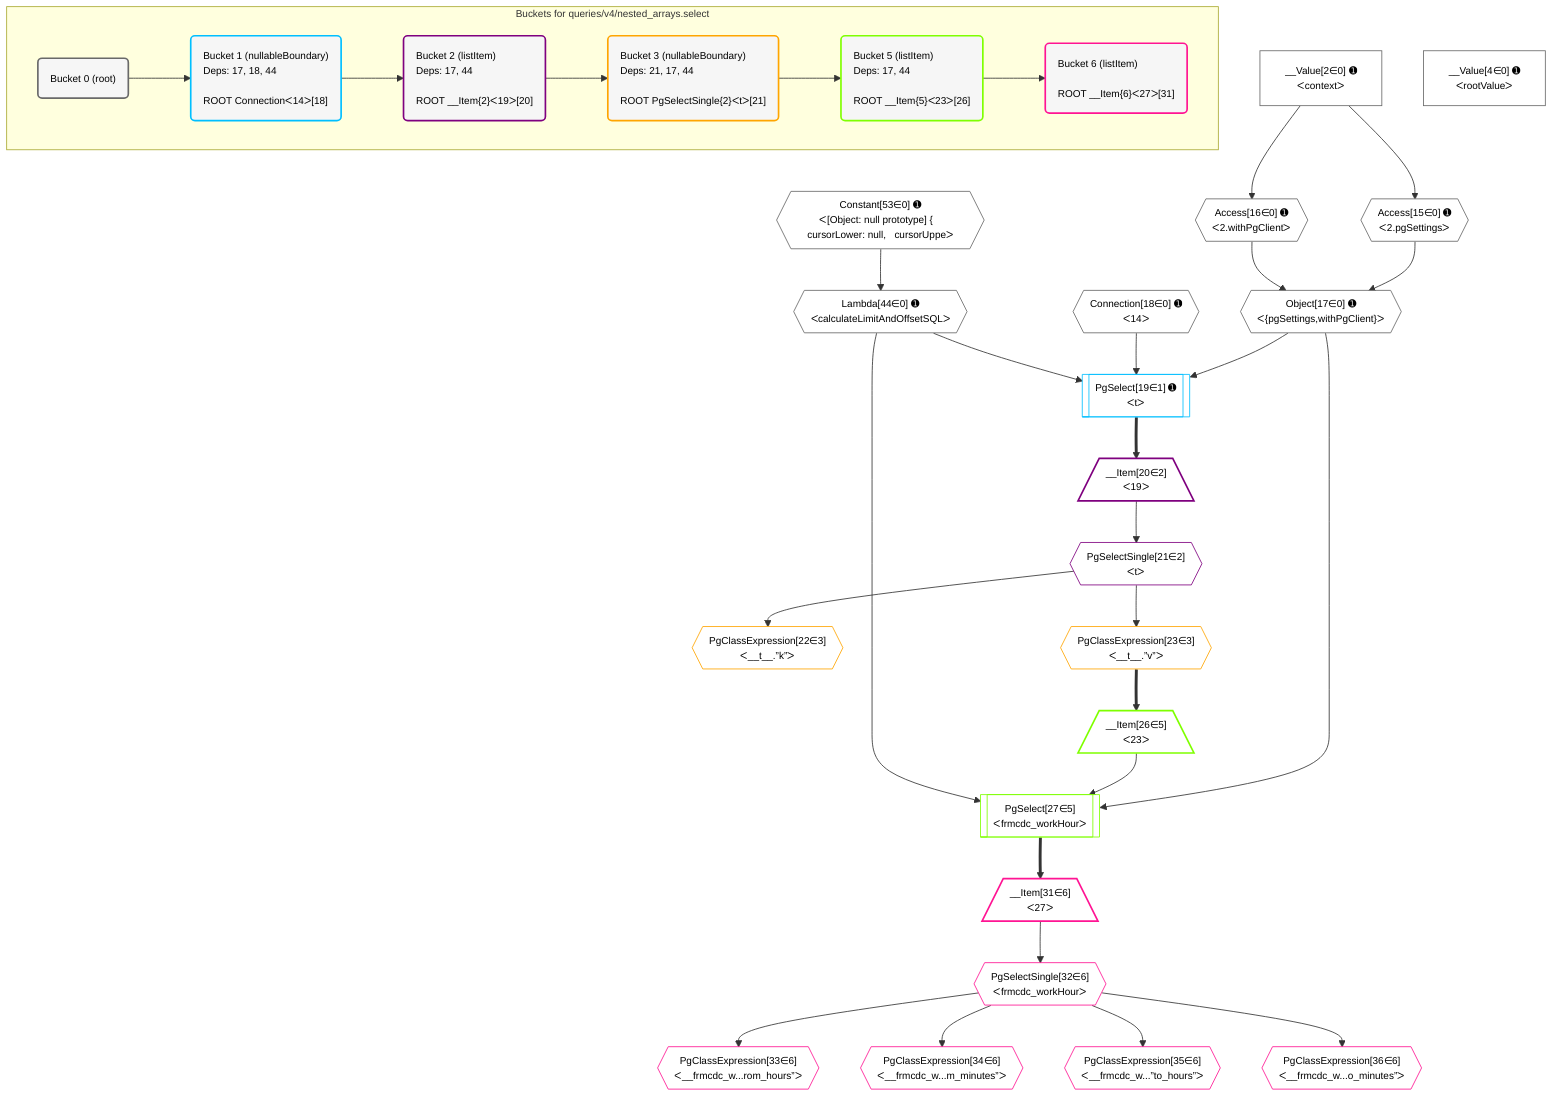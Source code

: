 %%{init: {'themeVariables': { 'fontSize': '12px'}}}%%
graph TD
    classDef path fill:#eee,stroke:#000,color:#000
    classDef plan fill:#fff,stroke-width:1px,color:#000
    classDef itemplan fill:#fff,stroke-width:2px,color:#000
    classDef unbatchedplan fill:#dff,stroke-width:1px,color:#000
    classDef sideeffectplan fill:#fcc,stroke-width:2px,color:#000
    classDef bucket fill:#f6f6f6,color:#000,stroke-width:2px,text-align:left


    %% plan dependencies
    Object17{{"Object[17∈0] ➊<br />ᐸ{pgSettings,withPgClient}ᐳ"}}:::plan
    Access15{{"Access[15∈0] ➊<br />ᐸ2.pgSettingsᐳ"}}:::plan
    Access16{{"Access[16∈0] ➊<br />ᐸ2.withPgClientᐳ"}}:::plan
    Access15 & Access16 --> Object17
    __Value2["__Value[2∈0] ➊<br />ᐸcontextᐳ"]:::plan
    __Value2 --> Access15
    __Value2 --> Access16
    Lambda44{{"Lambda[44∈0] ➊<br />ᐸcalculateLimitAndOffsetSQLᐳ"}}:::plan
    Constant53{{"Constant[53∈0] ➊<br />ᐸ[Object: null prototype] {   cursorLower: null,   cursorUppeᐳ"}}:::plan
    Constant53 --> Lambda44
    __Value4["__Value[4∈0] ➊<br />ᐸrootValueᐳ"]:::plan
    Connection18{{"Connection[18∈0] ➊<br />ᐸ14ᐳ"}}:::plan
    PgSelect19[["PgSelect[19∈1] ➊<br />ᐸtᐳ"]]:::plan
    Object17 & Connection18 & Lambda44 --> PgSelect19
    __Item20[/"__Item[20∈2]<br />ᐸ19ᐳ"\]:::itemplan
    PgSelect19 ==> __Item20
    PgSelectSingle21{{"PgSelectSingle[21∈2]<br />ᐸtᐳ"}}:::plan
    __Item20 --> PgSelectSingle21
    PgClassExpression22{{"PgClassExpression[22∈3]<br />ᐸ__t__.”k”ᐳ"}}:::plan
    PgSelectSingle21 --> PgClassExpression22
    PgClassExpression23{{"PgClassExpression[23∈3]<br />ᐸ__t__.”v”ᐳ"}}:::plan
    PgSelectSingle21 --> PgClassExpression23
    PgSelect27[["PgSelect[27∈5]<br />ᐸfrmcdc_workHourᐳ"]]:::plan
    __Item26[/"__Item[26∈5]<br />ᐸ23ᐳ"\]:::itemplan
    Object17 & __Item26 & Lambda44 --> PgSelect27
    PgClassExpression23 ==> __Item26
    __Item31[/"__Item[31∈6]<br />ᐸ27ᐳ"\]:::itemplan
    PgSelect27 ==> __Item31
    PgSelectSingle32{{"PgSelectSingle[32∈6]<br />ᐸfrmcdc_workHourᐳ"}}:::plan
    __Item31 --> PgSelectSingle32
    PgClassExpression33{{"PgClassExpression[33∈6]<br />ᐸ__frmcdc_w...rom_hours”ᐳ"}}:::plan
    PgSelectSingle32 --> PgClassExpression33
    PgClassExpression34{{"PgClassExpression[34∈6]<br />ᐸ__frmcdc_w...m_minutes”ᐳ"}}:::plan
    PgSelectSingle32 --> PgClassExpression34
    PgClassExpression35{{"PgClassExpression[35∈6]<br />ᐸ__frmcdc_w...”to_hours”ᐳ"}}:::plan
    PgSelectSingle32 --> PgClassExpression35
    PgClassExpression36{{"PgClassExpression[36∈6]<br />ᐸ__frmcdc_w...o_minutes”ᐳ"}}:::plan
    PgSelectSingle32 --> PgClassExpression36

    %% define steps

    subgraph "Buckets for queries/v4/nested_arrays.select"
    Bucket0("Bucket 0 (root)"):::bucket
    classDef bucket0 stroke:#696969
    class Bucket0,__Value2,__Value4,Access15,Access16,Object17,Connection18,Lambda44,Constant53 bucket0
    Bucket1("Bucket 1 (nullableBoundary)<br />Deps: 17, 18, 44<br /><br />ROOT Connectionᐸ14ᐳ[18]"):::bucket
    classDef bucket1 stroke:#00bfff
    class Bucket1,PgSelect19 bucket1
    Bucket2("Bucket 2 (listItem)<br />Deps: 17, 44<br /><br />ROOT __Item{2}ᐸ19ᐳ[20]"):::bucket
    classDef bucket2 stroke:#7f007f
    class Bucket2,__Item20,PgSelectSingle21 bucket2
    Bucket3("Bucket 3 (nullableBoundary)<br />Deps: 21, 17, 44<br /><br />ROOT PgSelectSingle{2}ᐸtᐳ[21]"):::bucket
    classDef bucket3 stroke:#ffa500
    class Bucket3,PgClassExpression22,PgClassExpression23 bucket3
    Bucket5("Bucket 5 (listItem)<br />Deps: 17, 44<br /><br />ROOT __Item{5}ᐸ23ᐳ[26]"):::bucket
    classDef bucket5 stroke:#7fff00
    class Bucket5,__Item26,PgSelect27 bucket5
    Bucket6("Bucket 6 (listItem)<br /><br />ROOT __Item{6}ᐸ27ᐳ[31]"):::bucket
    classDef bucket6 stroke:#ff1493
    class Bucket6,__Item31,PgSelectSingle32,PgClassExpression33,PgClassExpression34,PgClassExpression35,PgClassExpression36 bucket6
    Bucket0 --> Bucket1
    Bucket1 --> Bucket2
    Bucket2 --> Bucket3
    Bucket3 --> Bucket5
    Bucket5 --> Bucket6
    end